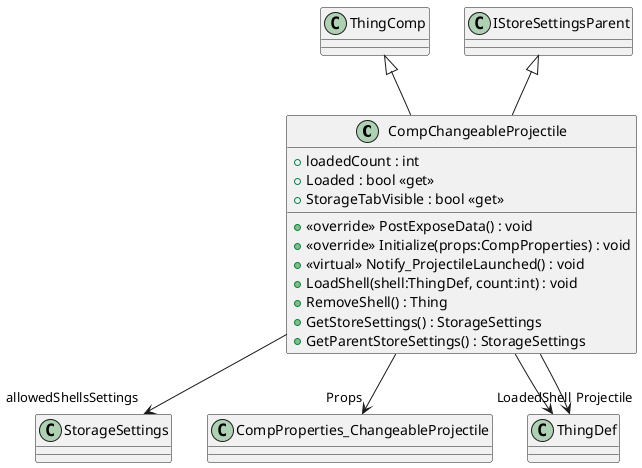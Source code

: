 @startuml
class CompChangeableProjectile {
    + loadedCount : int
    + Loaded : bool <<get>>
    + StorageTabVisible : bool <<get>>
    + <<override>> PostExposeData() : void
    + <<override>> Initialize(props:CompProperties) : void
    + <<virtual>> Notify_ProjectileLaunched() : void
    + LoadShell(shell:ThingDef, count:int) : void
    + RemoveShell() : Thing
    + GetStoreSettings() : StorageSettings
    + GetParentStoreSettings() : StorageSettings
}
ThingComp <|-- CompChangeableProjectile
IStoreSettingsParent <|-- CompChangeableProjectile
CompChangeableProjectile --> "allowedShellsSettings" StorageSettings
CompChangeableProjectile --> "Props" CompProperties_ChangeableProjectile
CompChangeableProjectile --> "LoadedShell" ThingDef
CompChangeableProjectile --> "Projectile" ThingDef
@enduml
